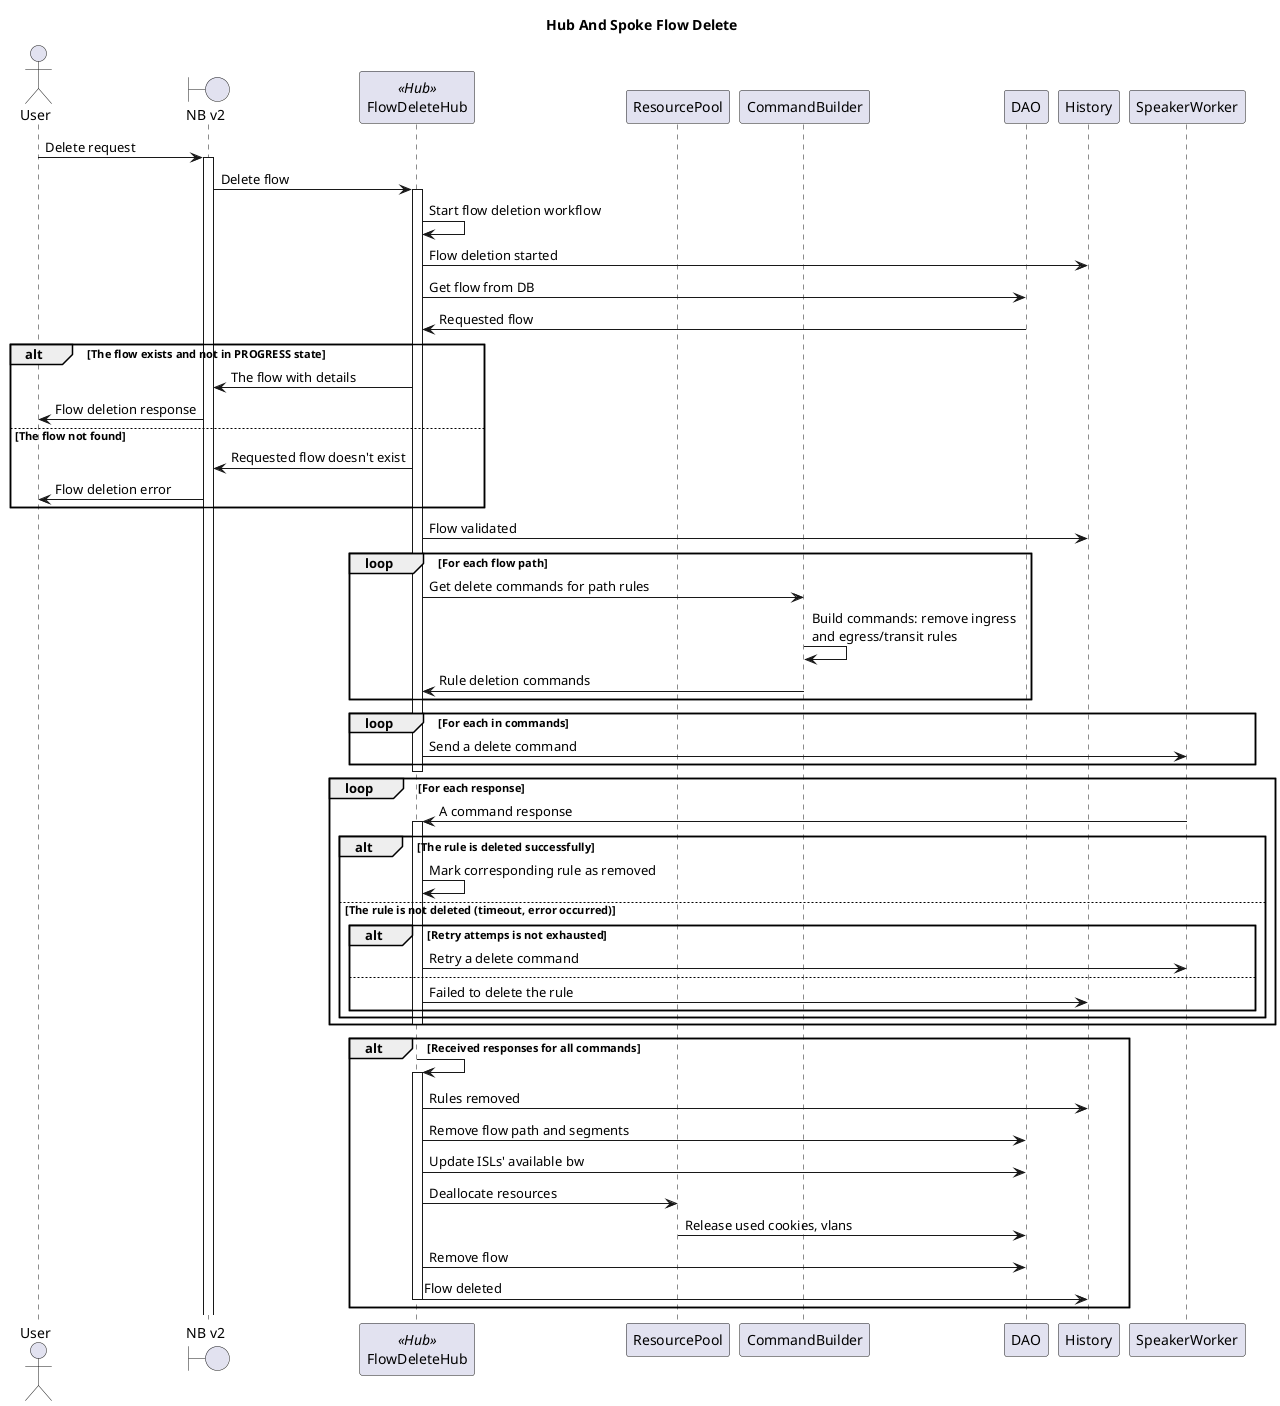 @startuml
title Hub And Spoke Flow Delete

actor User
boundary "NB v2" as NB
participant FlowDeleteHub << Hub >>
participant DAO
participant ResourcePool
participant CommandBuilder
database DAO
participant History
participant SpeakerWorker

User -> NB : Delete request

activate NB
NB -> FlowDeleteHub : Delete flow
activate FlowDeleteHub
FlowDeleteHub -> FlowDeleteHub : Start flow deletion workflow

FlowDeleteHub -> History : Flow deletion started
FlowDeleteHub -> DAO : Get flow from DB
FlowDeleteHub <- DAO : Requested flow
alt The flow exists and not in PROGRESS state
    NB <- FlowDeleteHub : The flow with details
    User <- NB : Flow deletion response
else The flow not found
    NB <- FlowDeleteHub : Requested flow doesn't exist
    User <- NB : Flow deletion error
end

FlowDeleteHub -> History : Flow validated

loop For each flow path
    FlowDeleteHub -> CommandBuilder : Get delete commands for path rules
    CommandBuilder -> CommandBuilder : Build commands: remove ingress \nand egress/transit rules
    FlowDeleteHub <- CommandBuilder: Rule deletion commands
end

loop For each in commands
    FlowDeleteHub -> SpeakerWorker : Send a delete command
end

deactivate FlowDeleteHub

loop For each response
    FlowDeleteHub <- SpeakerWorker : A command response
    activate FlowDeleteHub
    alt The rule is deleted successfully
        FlowDeleteHub -> FlowDeleteHub : Mark corresponding rule as removed
    else The rule is not deleted (timeout, error occurred)
        alt Retry attemps is not exhausted
            FlowDeleteHub -> SpeakerWorker : Retry a delete command
        else
            FlowDeleteHub -> History : Failed to delete the rule
        end
    end
    deactivate FlowDeleteHub
end

alt Received responses for all commands
    FlowDeleteHub -> FlowDeleteHub
    activate FlowDeleteHub
    FlowDeleteHub -> History : Rules removed

    FlowDeleteHub -> DAO : Remove flow path and segments
    FlowDeleteHub -> DAO : Update ISLs' available bw
    FlowDeleteHub -> ResourcePool : Deallocate resources
    ResourcePool -> DAO : Release used cookies, vlans
    FlowDeleteHub -> DAO : Remove flow

    FlowDeleteHub -> History : Flow deleted
    deactivate FlowDeleteHub
end

@enduml